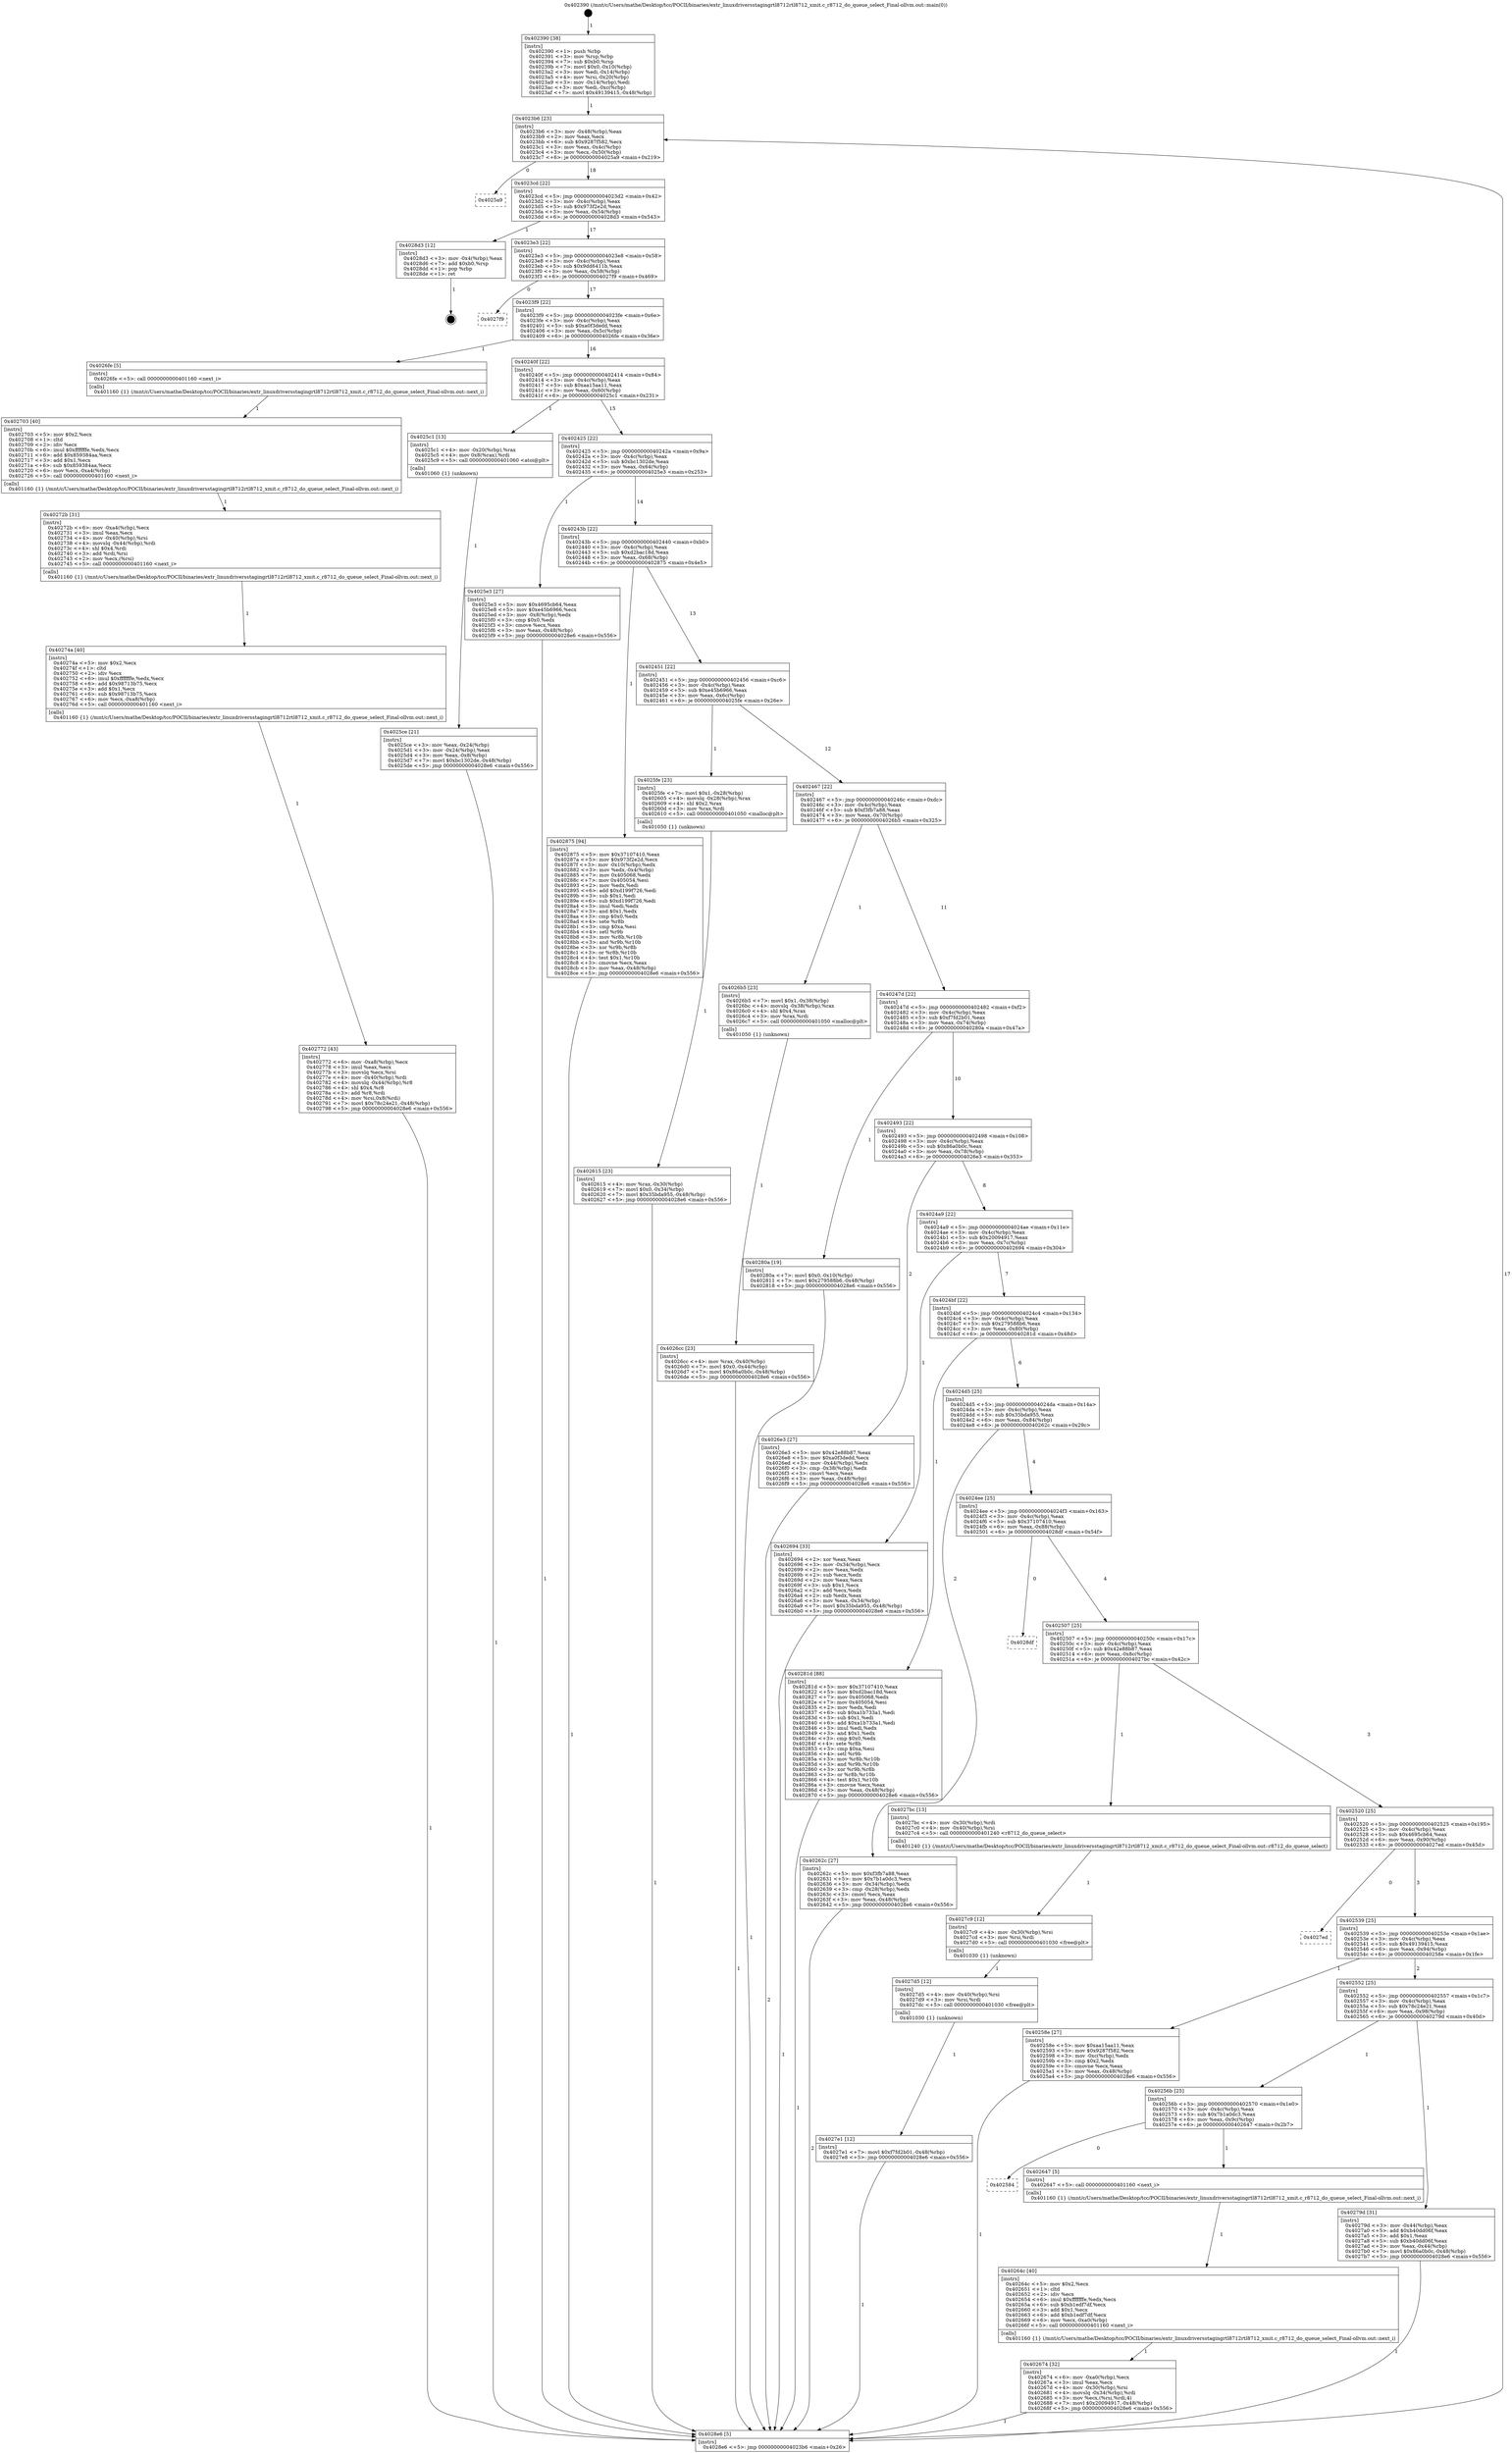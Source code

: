 digraph "0x402390" {
  label = "0x402390 (/mnt/c/Users/mathe/Desktop/tcc/POCII/binaries/extr_linuxdriversstagingrtl8712rtl8712_xmit.c_r8712_do_queue_select_Final-ollvm.out::main(0))"
  labelloc = "t"
  node[shape=record]

  Entry [label="",width=0.3,height=0.3,shape=circle,fillcolor=black,style=filled]
  "0x4023b6" [label="{
     0x4023b6 [23]\l
     | [instrs]\l
     &nbsp;&nbsp;0x4023b6 \<+3\>: mov -0x48(%rbp),%eax\l
     &nbsp;&nbsp;0x4023b9 \<+2\>: mov %eax,%ecx\l
     &nbsp;&nbsp;0x4023bb \<+6\>: sub $0x9287f582,%ecx\l
     &nbsp;&nbsp;0x4023c1 \<+3\>: mov %eax,-0x4c(%rbp)\l
     &nbsp;&nbsp;0x4023c4 \<+3\>: mov %ecx,-0x50(%rbp)\l
     &nbsp;&nbsp;0x4023c7 \<+6\>: je 00000000004025a9 \<main+0x219\>\l
  }"]
  "0x4025a9" [label="{
     0x4025a9\l
  }", style=dashed]
  "0x4023cd" [label="{
     0x4023cd [22]\l
     | [instrs]\l
     &nbsp;&nbsp;0x4023cd \<+5\>: jmp 00000000004023d2 \<main+0x42\>\l
     &nbsp;&nbsp;0x4023d2 \<+3\>: mov -0x4c(%rbp),%eax\l
     &nbsp;&nbsp;0x4023d5 \<+5\>: sub $0x973f2e2d,%eax\l
     &nbsp;&nbsp;0x4023da \<+3\>: mov %eax,-0x54(%rbp)\l
     &nbsp;&nbsp;0x4023dd \<+6\>: je 00000000004028d3 \<main+0x543\>\l
  }"]
  Exit [label="",width=0.3,height=0.3,shape=circle,fillcolor=black,style=filled,peripheries=2]
  "0x4028d3" [label="{
     0x4028d3 [12]\l
     | [instrs]\l
     &nbsp;&nbsp;0x4028d3 \<+3\>: mov -0x4(%rbp),%eax\l
     &nbsp;&nbsp;0x4028d6 \<+7\>: add $0xb0,%rsp\l
     &nbsp;&nbsp;0x4028dd \<+1\>: pop %rbp\l
     &nbsp;&nbsp;0x4028de \<+1\>: ret\l
  }"]
  "0x4023e3" [label="{
     0x4023e3 [22]\l
     | [instrs]\l
     &nbsp;&nbsp;0x4023e3 \<+5\>: jmp 00000000004023e8 \<main+0x58\>\l
     &nbsp;&nbsp;0x4023e8 \<+3\>: mov -0x4c(%rbp),%eax\l
     &nbsp;&nbsp;0x4023eb \<+5\>: sub $0x9dd6411b,%eax\l
     &nbsp;&nbsp;0x4023f0 \<+3\>: mov %eax,-0x58(%rbp)\l
     &nbsp;&nbsp;0x4023f3 \<+6\>: je 00000000004027f9 \<main+0x469\>\l
  }"]
  "0x4027e1" [label="{
     0x4027e1 [12]\l
     | [instrs]\l
     &nbsp;&nbsp;0x4027e1 \<+7\>: movl $0xf7fd2b01,-0x48(%rbp)\l
     &nbsp;&nbsp;0x4027e8 \<+5\>: jmp 00000000004028e6 \<main+0x556\>\l
  }"]
  "0x4027f9" [label="{
     0x4027f9\l
  }", style=dashed]
  "0x4023f9" [label="{
     0x4023f9 [22]\l
     | [instrs]\l
     &nbsp;&nbsp;0x4023f9 \<+5\>: jmp 00000000004023fe \<main+0x6e\>\l
     &nbsp;&nbsp;0x4023fe \<+3\>: mov -0x4c(%rbp),%eax\l
     &nbsp;&nbsp;0x402401 \<+5\>: sub $0xa0f3dedd,%eax\l
     &nbsp;&nbsp;0x402406 \<+3\>: mov %eax,-0x5c(%rbp)\l
     &nbsp;&nbsp;0x402409 \<+6\>: je 00000000004026fe \<main+0x36e\>\l
  }"]
  "0x4027d5" [label="{
     0x4027d5 [12]\l
     | [instrs]\l
     &nbsp;&nbsp;0x4027d5 \<+4\>: mov -0x40(%rbp),%rsi\l
     &nbsp;&nbsp;0x4027d9 \<+3\>: mov %rsi,%rdi\l
     &nbsp;&nbsp;0x4027dc \<+5\>: call 0000000000401030 \<free@plt\>\l
     | [calls]\l
     &nbsp;&nbsp;0x401030 \{1\} (unknown)\l
  }"]
  "0x4026fe" [label="{
     0x4026fe [5]\l
     | [instrs]\l
     &nbsp;&nbsp;0x4026fe \<+5\>: call 0000000000401160 \<next_i\>\l
     | [calls]\l
     &nbsp;&nbsp;0x401160 \{1\} (/mnt/c/Users/mathe/Desktop/tcc/POCII/binaries/extr_linuxdriversstagingrtl8712rtl8712_xmit.c_r8712_do_queue_select_Final-ollvm.out::next_i)\l
  }"]
  "0x40240f" [label="{
     0x40240f [22]\l
     | [instrs]\l
     &nbsp;&nbsp;0x40240f \<+5\>: jmp 0000000000402414 \<main+0x84\>\l
     &nbsp;&nbsp;0x402414 \<+3\>: mov -0x4c(%rbp),%eax\l
     &nbsp;&nbsp;0x402417 \<+5\>: sub $0xaa15aa11,%eax\l
     &nbsp;&nbsp;0x40241c \<+3\>: mov %eax,-0x60(%rbp)\l
     &nbsp;&nbsp;0x40241f \<+6\>: je 00000000004025c1 \<main+0x231\>\l
  }"]
  "0x4027c9" [label="{
     0x4027c9 [12]\l
     | [instrs]\l
     &nbsp;&nbsp;0x4027c9 \<+4\>: mov -0x30(%rbp),%rsi\l
     &nbsp;&nbsp;0x4027cd \<+3\>: mov %rsi,%rdi\l
     &nbsp;&nbsp;0x4027d0 \<+5\>: call 0000000000401030 \<free@plt\>\l
     | [calls]\l
     &nbsp;&nbsp;0x401030 \{1\} (unknown)\l
  }"]
  "0x4025c1" [label="{
     0x4025c1 [13]\l
     | [instrs]\l
     &nbsp;&nbsp;0x4025c1 \<+4\>: mov -0x20(%rbp),%rax\l
     &nbsp;&nbsp;0x4025c5 \<+4\>: mov 0x8(%rax),%rdi\l
     &nbsp;&nbsp;0x4025c9 \<+5\>: call 0000000000401060 \<atoi@plt\>\l
     | [calls]\l
     &nbsp;&nbsp;0x401060 \{1\} (unknown)\l
  }"]
  "0x402425" [label="{
     0x402425 [22]\l
     | [instrs]\l
     &nbsp;&nbsp;0x402425 \<+5\>: jmp 000000000040242a \<main+0x9a\>\l
     &nbsp;&nbsp;0x40242a \<+3\>: mov -0x4c(%rbp),%eax\l
     &nbsp;&nbsp;0x40242d \<+5\>: sub $0xbc1302de,%eax\l
     &nbsp;&nbsp;0x402432 \<+3\>: mov %eax,-0x64(%rbp)\l
     &nbsp;&nbsp;0x402435 \<+6\>: je 00000000004025e3 \<main+0x253\>\l
  }"]
  "0x402772" [label="{
     0x402772 [43]\l
     | [instrs]\l
     &nbsp;&nbsp;0x402772 \<+6\>: mov -0xa8(%rbp),%ecx\l
     &nbsp;&nbsp;0x402778 \<+3\>: imul %eax,%ecx\l
     &nbsp;&nbsp;0x40277b \<+3\>: movslq %ecx,%rsi\l
     &nbsp;&nbsp;0x40277e \<+4\>: mov -0x40(%rbp),%rdi\l
     &nbsp;&nbsp;0x402782 \<+4\>: movslq -0x44(%rbp),%r8\l
     &nbsp;&nbsp;0x402786 \<+4\>: shl $0x4,%r8\l
     &nbsp;&nbsp;0x40278a \<+3\>: add %r8,%rdi\l
     &nbsp;&nbsp;0x40278d \<+4\>: mov %rsi,0x8(%rdi)\l
     &nbsp;&nbsp;0x402791 \<+7\>: movl $0x78c24e21,-0x48(%rbp)\l
     &nbsp;&nbsp;0x402798 \<+5\>: jmp 00000000004028e6 \<main+0x556\>\l
  }"]
  "0x4025e3" [label="{
     0x4025e3 [27]\l
     | [instrs]\l
     &nbsp;&nbsp;0x4025e3 \<+5\>: mov $0x4695cb64,%eax\l
     &nbsp;&nbsp;0x4025e8 \<+5\>: mov $0xe45b6966,%ecx\l
     &nbsp;&nbsp;0x4025ed \<+3\>: mov -0x8(%rbp),%edx\l
     &nbsp;&nbsp;0x4025f0 \<+3\>: cmp $0x0,%edx\l
     &nbsp;&nbsp;0x4025f3 \<+3\>: cmove %ecx,%eax\l
     &nbsp;&nbsp;0x4025f6 \<+3\>: mov %eax,-0x48(%rbp)\l
     &nbsp;&nbsp;0x4025f9 \<+5\>: jmp 00000000004028e6 \<main+0x556\>\l
  }"]
  "0x40243b" [label="{
     0x40243b [22]\l
     | [instrs]\l
     &nbsp;&nbsp;0x40243b \<+5\>: jmp 0000000000402440 \<main+0xb0\>\l
     &nbsp;&nbsp;0x402440 \<+3\>: mov -0x4c(%rbp),%eax\l
     &nbsp;&nbsp;0x402443 \<+5\>: sub $0xd2bac18d,%eax\l
     &nbsp;&nbsp;0x402448 \<+3\>: mov %eax,-0x68(%rbp)\l
     &nbsp;&nbsp;0x40244b \<+6\>: je 0000000000402875 \<main+0x4e5\>\l
  }"]
  "0x40274a" [label="{
     0x40274a [40]\l
     | [instrs]\l
     &nbsp;&nbsp;0x40274a \<+5\>: mov $0x2,%ecx\l
     &nbsp;&nbsp;0x40274f \<+1\>: cltd\l
     &nbsp;&nbsp;0x402750 \<+2\>: idiv %ecx\l
     &nbsp;&nbsp;0x402752 \<+6\>: imul $0xfffffffe,%edx,%ecx\l
     &nbsp;&nbsp;0x402758 \<+6\>: add $0x98713b75,%ecx\l
     &nbsp;&nbsp;0x40275e \<+3\>: add $0x1,%ecx\l
     &nbsp;&nbsp;0x402761 \<+6\>: sub $0x98713b75,%ecx\l
     &nbsp;&nbsp;0x402767 \<+6\>: mov %ecx,-0xa8(%rbp)\l
     &nbsp;&nbsp;0x40276d \<+5\>: call 0000000000401160 \<next_i\>\l
     | [calls]\l
     &nbsp;&nbsp;0x401160 \{1\} (/mnt/c/Users/mathe/Desktop/tcc/POCII/binaries/extr_linuxdriversstagingrtl8712rtl8712_xmit.c_r8712_do_queue_select_Final-ollvm.out::next_i)\l
  }"]
  "0x402875" [label="{
     0x402875 [94]\l
     | [instrs]\l
     &nbsp;&nbsp;0x402875 \<+5\>: mov $0x37107410,%eax\l
     &nbsp;&nbsp;0x40287a \<+5\>: mov $0x973f2e2d,%ecx\l
     &nbsp;&nbsp;0x40287f \<+3\>: mov -0x10(%rbp),%edx\l
     &nbsp;&nbsp;0x402882 \<+3\>: mov %edx,-0x4(%rbp)\l
     &nbsp;&nbsp;0x402885 \<+7\>: mov 0x405068,%edx\l
     &nbsp;&nbsp;0x40288c \<+7\>: mov 0x405054,%esi\l
     &nbsp;&nbsp;0x402893 \<+2\>: mov %edx,%edi\l
     &nbsp;&nbsp;0x402895 \<+6\>: add $0xd199f726,%edi\l
     &nbsp;&nbsp;0x40289b \<+3\>: sub $0x1,%edi\l
     &nbsp;&nbsp;0x40289e \<+6\>: sub $0xd199f726,%edi\l
     &nbsp;&nbsp;0x4028a4 \<+3\>: imul %edi,%edx\l
     &nbsp;&nbsp;0x4028a7 \<+3\>: and $0x1,%edx\l
     &nbsp;&nbsp;0x4028aa \<+3\>: cmp $0x0,%edx\l
     &nbsp;&nbsp;0x4028ad \<+4\>: sete %r8b\l
     &nbsp;&nbsp;0x4028b1 \<+3\>: cmp $0xa,%esi\l
     &nbsp;&nbsp;0x4028b4 \<+4\>: setl %r9b\l
     &nbsp;&nbsp;0x4028b8 \<+3\>: mov %r8b,%r10b\l
     &nbsp;&nbsp;0x4028bb \<+3\>: and %r9b,%r10b\l
     &nbsp;&nbsp;0x4028be \<+3\>: xor %r9b,%r8b\l
     &nbsp;&nbsp;0x4028c1 \<+3\>: or %r8b,%r10b\l
     &nbsp;&nbsp;0x4028c4 \<+4\>: test $0x1,%r10b\l
     &nbsp;&nbsp;0x4028c8 \<+3\>: cmovne %ecx,%eax\l
     &nbsp;&nbsp;0x4028cb \<+3\>: mov %eax,-0x48(%rbp)\l
     &nbsp;&nbsp;0x4028ce \<+5\>: jmp 00000000004028e6 \<main+0x556\>\l
  }"]
  "0x402451" [label="{
     0x402451 [22]\l
     | [instrs]\l
     &nbsp;&nbsp;0x402451 \<+5\>: jmp 0000000000402456 \<main+0xc6\>\l
     &nbsp;&nbsp;0x402456 \<+3\>: mov -0x4c(%rbp),%eax\l
     &nbsp;&nbsp;0x402459 \<+5\>: sub $0xe45b6966,%eax\l
     &nbsp;&nbsp;0x40245e \<+3\>: mov %eax,-0x6c(%rbp)\l
     &nbsp;&nbsp;0x402461 \<+6\>: je 00000000004025fe \<main+0x26e\>\l
  }"]
  "0x40272b" [label="{
     0x40272b [31]\l
     | [instrs]\l
     &nbsp;&nbsp;0x40272b \<+6\>: mov -0xa4(%rbp),%ecx\l
     &nbsp;&nbsp;0x402731 \<+3\>: imul %eax,%ecx\l
     &nbsp;&nbsp;0x402734 \<+4\>: mov -0x40(%rbp),%rsi\l
     &nbsp;&nbsp;0x402738 \<+4\>: movslq -0x44(%rbp),%rdi\l
     &nbsp;&nbsp;0x40273c \<+4\>: shl $0x4,%rdi\l
     &nbsp;&nbsp;0x402740 \<+3\>: add %rdi,%rsi\l
     &nbsp;&nbsp;0x402743 \<+2\>: mov %ecx,(%rsi)\l
     &nbsp;&nbsp;0x402745 \<+5\>: call 0000000000401160 \<next_i\>\l
     | [calls]\l
     &nbsp;&nbsp;0x401160 \{1\} (/mnt/c/Users/mathe/Desktop/tcc/POCII/binaries/extr_linuxdriversstagingrtl8712rtl8712_xmit.c_r8712_do_queue_select_Final-ollvm.out::next_i)\l
  }"]
  "0x4025fe" [label="{
     0x4025fe [23]\l
     | [instrs]\l
     &nbsp;&nbsp;0x4025fe \<+7\>: movl $0x1,-0x28(%rbp)\l
     &nbsp;&nbsp;0x402605 \<+4\>: movslq -0x28(%rbp),%rax\l
     &nbsp;&nbsp;0x402609 \<+4\>: shl $0x2,%rax\l
     &nbsp;&nbsp;0x40260d \<+3\>: mov %rax,%rdi\l
     &nbsp;&nbsp;0x402610 \<+5\>: call 0000000000401050 \<malloc@plt\>\l
     | [calls]\l
     &nbsp;&nbsp;0x401050 \{1\} (unknown)\l
  }"]
  "0x402467" [label="{
     0x402467 [22]\l
     | [instrs]\l
     &nbsp;&nbsp;0x402467 \<+5\>: jmp 000000000040246c \<main+0xdc\>\l
     &nbsp;&nbsp;0x40246c \<+3\>: mov -0x4c(%rbp),%eax\l
     &nbsp;&nbsp;0x40246f \<+5\>: sub $0xf3fb7a88,%eax\l
     &nbsp;&nbsp;0x402474 \<+3\>: mov %eax,-0x70(%rbp)\l
     &nbsp;&nbsp;0x402477 \<+6\>: je 00000000004026b5 \<main+0x325\>\l
  }"]
  "0x402703" [label="{
     0x402703 [40]\l
     | [instrs]\l
     &nbsp;&nbsp;0x402703 \<+5\>: mov $0x2,%ecx\l
     &nbsp;&nbsp;0x402708 \<+1\>: cltd\l
     &nbsp;&nbsp;0x402709 \<+2\>: idiv %ecx\l
     &nbsp;&nbsp;0x40270b \<+6\>: imul $0xfffffffe,%edx,%ecx\l
     &nbsp;&nbsp;0x402711 \<+6\>: add $0x859384aa,%ecx\l
     &nbsp;&nbsp;0x402717 \<+3\>: add $0x1,%ecx\l
     &nbsp;&nbsp;0x40271a \<+6\>: sub $0x859384aa,%ecx\l
     &nbsp;&nbsp;0x402720 \<+6\>: mov %ecx,-0xa4(%rbp)\l
     &nbsp;&nbsp;0x402726 \<+5\>: call 0000000000401160 \<next_i\>\l
     | [calls]\l
     &nbsp;&nbsp;0x401160 \{1\} (/mnt/c/Users/mathe/Desktop/tcc/POCII/binaries/extr_linuxdriversstagingrtl8712rtl8712_xmit.c_r8712_do_queue_select_Final-ollvm.out::next_i)\l
  }"]
  "0x4026b5" [label="{
     0x4026b5 [23]\l
     | [instrs]\l
     &nbsp;&nbsp;0x4026b5 \<+7\>: movl $0x1,-0x38(%rbp)\l
     &nbsp;&nbsp;0x4026bc \<+4\>: movslq -0x38(%rbp),%rax\l
     &nbsp;&nbsp;0x4026c0 \<+4\>: shl $0x4,%rax\l
     &nbsp;&nbsp;0x4026c4 \<+3\>: mov %rax,%rdi\l
     &nbsp;&nbsp;0x4026c7 \<+5\>: call 0000000000401050 \<malloc@plt\>\l
     | [calls]\l
     &nbsp;&nbsp;0x401050 \{1\} (unknown)\l
  }"]
  "0x40247d" [label="{
     0x40247d [22]\l
     | [instrs]\l
     &nbsp;&nbsp;0x40247d \<+5\>: jmp 0000000000402482 \<main+0xf2\>\l
     &nbsp;&nbsp;0x402482 \<+3\>: mov -0x4c(%rbp),%eax\l
     &nbsp;&nbsp;0x402485 \<+5\>: sub $0xf7fd2b01,%eax\l
     &nbsp;&nbsp;0x40248a \<+3\>: mov %eax,-0x74(%rbp)\l
     &nbsp;&nbsp;0x40248d \<+6\>: je 000000000040280a \<main+0x47a\>\l
  }"]
  "0x4026cc" [label="{
     0x4026cc [23]\l
     | [instrs]\l
     &nbsp;&nbsp;0x4026cc \<+4\>: mov %rax,-0x40(%rbp)\l
     &nbsp;&nbsp;0x4026d0 \<+7\>: movl $0x0,-0x44(%rbp)\l
     &nbsp;&nbsp;0x4026d7 \<+7\>: movl $0x86a0b0c,-0x48(%rbp)\l
     &nbsp;&nbsp;0x4026de \<+5\>: jmp 00000000004028e6 \<main+0x556\>\l
  }"]
  "0x40280a" [label="{
     0x40280a [19]\l
     | [instrs]\l
     &nbsp;&nbsp;0x40280a \<+7\>: movl $0x0,-0x10(%rbp)\l
     &nbsp;&nbsp;0x402811 \<+7\>: movl $0x279588b6,-0x48(%rbp)\l
     &nbsp;&nbsp;0x402818 \<+5\>: jmp 00000000004028e6 \<main+0x556\>\l
  }"]
  "0x402493" [label="{
     0x402493 [22]\l
     | [instrs]\l
     &nbsp;&nbsp;0x402493 \<+5\>: jmp 0000000000402498 \<main+0x108\>\l
     &nbsp;&nbsp;0x402498 \<+3\>: mov -0x4c(%rbp),%eax\l
     &nbsp;&nbsp;0x40249b \<+5\>: sub $0x86a0b0c,%eax\l
     &nbsp;&nbsp;0x4024a0 \<+3\>: mov %eax,-0x78(%rbp)\l
     &nbsp;&nbsp;0x4024a3 \<+6\>: je 00000000004026e3 \<main+0x353\>\l
  }"]
  "0x402674" [label="{
     0x402674 [32]\l
     | [instrs]\l
     &nbsp;&nbsp;0x402674 \<+6\>: mov -0xa0(%rbp),%ecx\l
     &nbsp;&nbsp;0x40267a \<+3\>: imul %eax,%ecx\l
     &nbsp;&nbsp;0x40267d \<+4\>: mov -0x30(%rbp),%rsi\l
     &nbsp;&nbsp;0x402681 \<+4\>: movslq -0x34(%rbp),%rdi\l
     &nbsp;&nbsp;0x402685 \<+3\>: mov %ecx,(%rsi,%rdi,4)\l
     &nbsp;&nbsp;0x402688 \<+7\>: movl $0x20094917,-0x48(%rbp)\l
     &nbsp;&nbsp;0x40268f \<+5\>: jmp 00000000004028e6 \<main+0x556\>\l
  }"]
  "0x4026e3" [label="{
     0x4026e3 [27]\l
     | [instrs]\l
     &nbsp;&nbsp;0x4026e3 \<+5\>: mov $0x42e88b87,%eax\l
     &nbsp;&nbsp;0x4026e8 \<+5\>: mov $0xa0f3dedd,%ecx\l
     &nbsp;&nbsp;0x4026ed \<+3\>: mov -0x44(%rbp),%edx\l
     &nbsp;&nbsp;0x4026f0 \<+3\>: cmp -0x38(%rbp),%edx\l
     &nbsp;&nbsp;0x4026f3 \<+3\>: cmovl %ecx,%eax\l
     &nbsp;&nbsp;0x4026f6 \<+3\>: mov %eax,-0x48(%rbp)\l
     &nbsp;&nbsp;0x4026f9 \<+5\>: jmp 00000000004028e6 \<main+0x556\>\l
  }"]
  "0x4024a9" [label="{
     0x4024a9 [22]\l
     | [instrs]\l
     &nbsp;&nbsp;0x4024a9 \<+5\>: jmp 00000000004024ae \<main+0x11e\>\l
     &nbsp;&nbsp;0x4024ae \<+3\>: mov -0x4c(%rbp),%eax\l
     &nbsp;&nbsp;0x4024b1 \<+5\>: sub $0x20094917,%eax\l
     &nbsp;&nbsp;0x4024b6 \<+3\>: mov %eax,-0x7c(%rbp)\l
     &nbsp;&nbsp;0x4024b9 \<+6\>: je 0000000000402694 \<main+0x304\>\l
  }"]
  "0x40264c" [label="{
     0x40264c [40]\l
     | [instrs]\l
     &nbsp;&nbsp;0x40264c \<+5\>: mov $0x2,%ecx\l
     &nbsp;&nbsp;0x402651 \<+1\>: cltd\l
     &nbsp;&nbsp;0x402652 \<+2\>: idiv %ecx\l
     &nbsp;&nbsp;0x402654 \<+6\>: imul $0xfffffffe,%edx,%ecx\l
     &nbsp;&nbsp;0x40265a \<+6\>: sub $0xb1edf7df,%ecx\l
     &nbsp;&nbsp;0x402660 \<+3\>: add $0x1,%ecx\l
     &nbsp;&nbsp;0x402663 \<+6\>: add $0xb1edf7df,%ecx\l
     &nbsp;&nbsp;0x402669 \<+6\>: mov %ecx,-0xa0(%rbp)\l
     &nbsp;&nbsp;0x40266f \<+5\>: call 0000000000401160 \<next_i\>\l
     | [calls]\l
     &nbsp;&nbsp;0x401160 \{1\} (/mnt/c/Users/mathe/Desktop/tcc/POCII/binaries/extr_linuxdriversstagingrtl8712rtl8712_xmit.c_r8712_do_queue_select_Final-ollvm.out::next_i)\l
  }"]
  "0x402694" [label="{
     0x402694 [33]\l
     | [instrs]\l
     &nbsp;&nbsp;0x402694 \<+2\>: xor %eax,%eax\l
     &nbsp;&nbsp;0x402696 \<+3\>: mov -0x34(%rbp),%ecx\l
     &nbsp;&nbsp;0x402699 \<+2\>: mov %eax,%edx\l
     &nbsp;&nbsp;0x40269b \<+2\>: sub %ecx,%edx\l
     &nbsp;&nbsp;0x40269d \<+2\>: mov %eax,%ecx\l
     &nbsp;&nbsp;0x40269f \<+3\>: sub $0x1,%ecx\l
     &nbsp;&nbsp;0x4026a2 \<+2\>: add %ecx,%edx\l
     &nbsp;&nbsp;0x4026a4 \<+2\>: sub %edx,%eax\l
     &nbsp;&nbsp;0x4026a6 \<+3\>: mov %eax,-0x34(%rbp)\l
     &nbsp;&nbsp;0x4026a9 \<+7\>: movl $0x35bda955,-0x48(%rbp)\l
     &nbsp;&nbsp;0x4026b0 \<+5\>: jmp 00000000004028e6 \<main+0x556\>\l
  }"]
  "0x4024bf" [label="{
     0x4024bf [22]\l
     | [instrs]\l
     &nbsp;&nbsp;0x4024bf \<+5\>: jmp 00000000004024c4 \<main+0x134\>\l
     &nbsp;&nbsp;0x4024c4 \<+3\>: mov -0x4c(%rbp),%eax\l
     &nbsp;&nbsp;0x4024c7 \<+5\>: sub $0x279588b6,%eax\l
     &nbsp;&nbsp;0x4024cc \<+3\>: mov %eax,-0x80(%rbp)\l
     &nbsp;&nbsp;0x4024cf \<+6\>: je 000000000040281d \<main+0x48d\>\l
  }"]
  "0x402584" [label="{
     0x402584\l
  }", style=dashed]
  "0x40281d" [label="{
     0x40281d [88]\l
     | [instrs]\l
     &nbsp;&nbsp;0x40281d \<+5\>: mov $0x37107410,%eax\l
     &nbsp;&nbsp;0x402822 \<+5\>: mov $0xd2bac18d,%ecx\l
     &nbsp;&nbsp;0x402827 \<+7\>: mov 0x405068,%edx\l
     &nbsp;&nbsp;0x40282e \<+7\>: mov 0x405054,%esi\l
     &nbsp;&nbsp;0x402835 \<+2\>: mov %edx,%edi\l
     &nbsp;&nbsp;0x402837 \<+6\>: sub $0xa1b733a1,%edi\l
     &nbsp;&nbsp;0x40283d \<+3\>: sub $0x1,%edi\l
     &nbsp;&nbsp;0x402840 \<+6\>: add $0xa1b733a1,%edi\l
     &nbsp;&nbsp;0x402846 \<+3\>: imul %edi,%edx\l
     &nbsp;&nbsp;0x402849 \<+3\>: and $0x1,%edx\l
     &nbsp;&nbsp;0x40284c \<+3\>: cmp $0x0,%edx\l
     &nbsp;&nbsp;0x40284f \<+4\>: sete %r8b\l
     &nbsp;&nbsp;0x402853 \<+3\>: cmp $0xa,%esi\l
     &nbsp;&nbsp;0x402856 \<+4\>: setl %r9b\l
     &nbsp;&nbsp;0x40285a \<+3\>: mov %r8b,%r10b\l
     &nbsp;&nbsp;0x40285d \<+3\>: and %r9b,%r10b\l
     &nbsp;&nbsp;0x402860 \<+3\>: xor %r9b,%r8b\l
     &nbsp;&nbsp;0x402863 \<+3\>: or %r8b,%r10b\l
     &nbsp;&nbsp;0x402866 \<+4\>: test $0x1,%r10b\l
     &nbsp;&nbsp;0x40286a \<+3\>: cmovne %ecx,%eax\l
     &nbsp;&nbsp;0x40286d \<+3\>: mov %eax,-0x48(%rbp)\l
     &nbsp;&nbsp;0x402870 \<+5\>: jmp 00000000004028e6 \<main+0x556\>\l
  }"]
  "0x4024d5" [label="{
     0x4024d5 [25]\l
     | [instrs]\l
     &nbsp;&nbsp;0x4024d5 \<+5\>: jmp 00000000004024da \<main+0x14a\>\l
     &nbsp;&nbsp;0x4024da \<+3\>: mov -0x4c(%rbp),%eax\l
     &nbsp;&nbsp;0x4024dd \<+5\>: sub $0x35bda955,%eax\l
     &nbsp;&nbsp;0x4024e2 \<+6\>: mov %eax,-0x84(%rbp)\l
     &nbsp;&nbsp;0x4024e8 \<+6\>: je 000000000040262c \<main+0x29c\>\l
  }"]
  "0x402647" [label="{
     0x402647 [5]\l
     | [instrs]\l
     &nbsp;&nbsp;0x402647 \<+5\>: call 0000000000401160 \<next_i\>\l
     | [calls]\l
     &nbsp;&nbsp;0x401160 \{1\} (/mnt/c/Users/mathe/Desktop/tcc/POCII/binaries/extr_linuxdriversstagingrtl8712rtl8712_xmit.c_r8712_do_queue_select_Final-ollvm.out::next_i)\l
  }"]
  "0x40262c" [label="{
     0x40262c [27]\l
     | [instrs]\l
     &nbsp;&nbsp;0x40262c \<+5\>: mov $0xf3fb7a88,%eax\l
     &nbsp;&nbsp;0x402631 \<+5\>: mov $0x7b1a0dc3,%ecx\l
     &nbsp;&nbsp;0x402636 \<+3\>: mov -0x34(%rbp),%edx\l
     &nbsp;&nbsp;0x402639 \<+3\>: cmp -0x28(%rbp),%edx\l
     &nbsp;&nbsp;0x40263c \<+3\>: cmovl %ecx,%eax\l
     &nbsp;&nbsp;0x40263f \<+3\>: mov %eax,-0x48(%rbp)\l
     &nbsp;&nbsp;0x402642 \<+5\>: jmp 00000000004028e6 \<main+0x556\>\l
  }"]
  "0x4024ee" [label="{
     0x4024ee [25]\l
     | [instrs]\l
     &nbsp;&nbsp;0x4024ee \<+5\>: jmp 00000000004024f3 \<main+0x163\>\l
     &nbsp;&nbsp;0x4024f3 \<+3\>: mov -0x4c(%rbp),%eax\l
     &nbsp;&nbsp;0x4024f6 \<+5\>: sub $0x37107410,%eax\l
     &nbsp;&nbsp;0x4024fb \<+6\>: mov %eax,-0x88(%rbp)\l
     &nbsp;&nbsp;0x402501 \<+6\>: je 00000000004028df \<main+0x54f\>\l
  }"]
  "0x40256b" [label="{
     0x40256b [25]\l
     | [instrs]\l
     &nbsp;&nbsp;0x40256b \<+5\>: jmp 0000000000402570 \<main+0x1e0\>\l
     &nbsp;&nbsp;0x402570 \<+3\>: mov -0x4c(%rbp),%eax\l
     &nbsp;&nbsp;0x402573 \<+5\>: sub $0x7b1a0dc3,%eax\l
     &nbsp;&nbsp;0x402578 \<+6\>: mov %eax,-0x9c(%rbp)\l
     &nbsp;&nbsp;0x40257e \<+6\>: je 0000000000402647 \<main+0x2b7\>\l
  }"]
  "0x4028df" [label="{
     0x4028df\l
  }", style=dashed]
  "0x402507" [label="{
     0x402507 [25]\l
     | [instrs]\l
     &nbsp;&nbsp;0x402507 \<+5\>: jmp 000000000040250c \<main+0x17c\>\l
     &nbsp;&nbsp;0x40250c \<+3\>: mov -0x4c(%rbp),%eax\l
     &nbsp;&nbsp;0x40250f \<+5\>: sub $0x42e88b87,%eax\l
     &nbsp;&nbsp;0x402514 \<+6\>: mov %eax,-0x8c(%rbp)\l
     &nbsp;&nbsp;0x40251a \<+6\>: je 00000000004027bc \<main+0x42c\>\l
  }"]
  "0x40279d" [label="{
     0x40279d [31]\l
     | [instrs]\l
     &nbsp;&nbsp;0x40279d \<+3\>: mov -0x44(%rbp),%eax\l
     &nbsp;&nbsp;0x4027a0 \<+5\>: add $0xb40dd06f,%eax\l
     &nbsp;&nbsp;0x4027a5 \<+3\>: add $0x1,%eax\l
     &nbsp;&nbsp;0x4027a8 \<+5\>: sub $0xb40dd06f,%eax\l
     &nbsp;&nbsp;0x4027ad \<+3\>: mov %eax,-0x44(%rbp)\l
     &nbsp;&nbsp;0x4027b0 \<+7\>: movl $0x86a0b0c,-0x48(%rbp)\l
     &nbsp;&nbsp;0x4027b7 \<+5\>: jmp 00000000004028e6 \<main+0x556\>\l
  }"]
  "0x4027bc" [label="{
     0x4027bc [13]\l
     | [instrs]\l
     &nbsp;&nbsp;0x4027bc \<+4\>: mov -0x30(%rbp),%rdi\l
     &nbsp;&nbsp;0x4027c0 \<+4\>: mov -0x40(%rbp),%rsi\l
     &nbsp;&nbsp;0x4027c4 \<+5\>: call 0000000000401240 \<r8712_do_queue_select\>\l
     | [calls]\l
     &nbsp;&nbsp;0x401240 \{1\} (/mnt/c/Users/mathe/Desktop/tcc/POCII/binaries/extr_linuxdriversstagingrtl8712rtl8712_xmit.c_r8712_do_queue_select_Final-ollvm.out::r8712_do_queue_select)\l
  }"]
  "0x402520" [label="{
     0x402520 [25]\l
     | [instrs]\l
     &nbsp;&nbsp;0x402520 \<+5\>: jmp 0000000000402525 \<main+0x195\>\l
     &nbsp;&nbsp;0x402525 \<+3\>: mov -0x4c(%rbp),%eax\l
     &nbsp;&nbsp;0x402528 \<+5\>: sub $0x4695cb64,%eax\l
     &nbsp;&nbsp;0x40252d \<+6\>: mov %eax,-0x90(%rbp)\l
     &nbsp;&nbsp;0x402533 \<+6\>: je 00000000004027ed \<main+0x45d\>\l
  }"]
  "0x402615" [label="{
     0x402615 [23]\l
     | [instrs]\l
     &nbsp;&nbsp;0x402615 \<+4\>: mov %rax,-0x30(%rbp)\l
     &nbsp;&nbsp;0x402619 \<+7\>: movl $0x0,-0x34(%rbp)\l
     &nbsp;&nbsp;0x402620 \<+7\>: movl $0x35bda955,-0x48(%rbp)\l
     &nbsp;&nbsp;0x402627 \<+5\>: jmp 00000000004028e6 \<main+0x556\>\l
  }"]
  "0x4027ed" [label="{
     0x4027ed\l
  }", style=dashed]
  "0x402539" [label="{
     0x402539 [25]\l
     | [instrs]\l
     &nbsp;&nbsp;0x402539 \<+5\>: jmp 000000000040253e \<main+0x1ae\>\l
     &nbsp;&nbsp;0x40253e \<+3\>: mov -0x4c(%rbp),%eax\l
     &nbsp;&nbsp;0x402541 \<+5\>: sub $0x49139415,%eax\l
     &nbsp;&nbsp;0x402546 \<+6\>: mov %eax,-0x94(%rbp)\l
     &nbsp;&nbsp;0x40254c \<+6\>: je 000000000040258e \<main+0x1fe\>\l
  }"]
  "0x4025ce" [label="{
     0x4025ce [21]\l
     | [instrs]\l
     &nbsp;&nbsp;0x4025ce \<+3\>: mov %eax,-0x24(%rbp)\l
     &nbsp;&nbsp;0x4025d1 \<+3\>: mov -0x24(%rbp),%eax\l
     &nbsp;&nbsp;0x4025d4 \<+3\>: mov %eax,-0x8(%rbp)\l
     &nbsp;&nbsp;0x4025d7 \<+7\>: movl $0xbc1302de,-0x48(%rbp)\l
     &nbsp;&nbsp;0x4025de \<+5\>: jmp 00000000004028e6 \<main+0x556\>\l
  }"]
  "0x40258e" [label="{
     0x40258e [27]\l
     | [instrs]\l
     &nbsp;&nbsp;0x40258e \<+5\>: mov $0xaa15aa11,%eax\l
     &nbsp;&nbsp;0x402593 \<+5\>: mov $0x9287f582,%ecx\l
     &nbsp;&nbsp;0x402598 \<+3\>: mov -0xc(%rbp),%edx\l
     &nbsp;&nbsp;0x40259b \<+3\>: cmp $0x2,%edx\l
     &nbsp;&nbsp;0x40259e \<+3\>: cmovne %ecx,%eax\l
     &nbsp;&nbsp;0x4025a1 \<+3\>: mov %eax,-0x48(%rbp)\l
     &nbsp;&nbsp;0x4025a4 \<+5\>: jmp 00000000004028e6 \<main+0x556\>\l
  }"]
  "0x402552" [label="{
     0x402552 [25]\l
     | [instrs]\l
     &nbsp;&nbsp;0x402552 \<+5\>: jmp 0000000000402557 \<main+0x1c7\>\l
     &nbsp;&nbsp;0x402557 \<+3\>: mov -0x4c(%rbp),%eax\l
     &nbsp;&nbsp;0x40255a \<+5\>: sub $0x78c24e21,%eax\l
     &nbsp;&nbsp;0x40255f \<+6\>: mov %eax,-0x98(%rbp)\l
     &nbsp;&nbsp;0x402565 \<+6\>: je 000000000040279d \<main+0x40d\>\l
  }"]
  "0x4028e6" [label="{
     0x4028e6 [5]\l
     | [instrs]\l
     &nbsp;&nbsp;0x4028e6 \<+5\>: jmp 00000000004023b6 \<main+0x26\>\l
  }"]
  "0x402390" [label="{
     0x402390 [38]\l
     | [instrs]\l
     &nbsp;&nbsp;0x402390 \<+1\>: push %rbp\l
     &nbsp;&nbsp;0x402391 \<+3\>: mov %rsp,%rbp\l
     &nbsp;&nbsp;0x402394 \<+7\>: sub $0xb0,%rsp\l
     &nbsp;&nbsp;0x40239b \<+7\>: movl $0x0,-0x10(%rbp)\l
     &nbsp;&nbsp;0x4023a2 \<+3\>: mov %edi,-0x14(%rbp)\l
     &nbsp;&nbsp;0x4023a5 \<+4\>: mov %rsi,-0x20(%rbp)\l
     &nbsp;&nbsp;0x4023a9 \<+3\>: mov -0x14(%rbp),%edi\l
     &nbsp;&nbsp;0x4023ac \<+3\>: mov %edi,-0xc(%rbp)\l
     &nbsp;&nbsp;0x4023af \<+7\>: movl $0x49139415,-0x48(%rbp)\l
  }"]
  Entry -> "0x402390" [label=" 1"]
  "0x4023b6" -> "0x4025a9" [label=" 0"]
  "0x4023b6" -> "0x4023cd" [label=" 18"]
  "0x4028d3" -> Exit [label=" 1"]
  "0x4023cd" -> "0x4028d3" [label=" 1"]
  "0x4023cd" -> "0x4023e3" [label=" 17"]
  "0x402875" -> "0x4028e6" [label=" 1"]
  "0x4023e3" -> "0x4027f9" [label=" 0"]
  "0x4023e3" -> "0x4023f9" [label=" 17"]
  "0x40281d" -> "0x4028e6" [label=" 1"]
  "0x4023f9" -> "0x4026fe" [label=" 1"]
  "0x4023f9" -> "0x40240f" [label=" 16"]
  "0x40280a" -> "0x4028e6" [label=" 1"]
  "0x40240f" -> "0x4025c1" [label=" 1"]
  "0x40240f" -> "0x402425" [label=" 15"]
  "0x4027e1" -> "0x4028e6" [label=" 1"]
  "0x402425" -> "0x4025e3" [label=" 1"]
  "0x402425" -> "0x40243b" [label=" 14"]
  "0x4027d5" -> "0x4027e1" [label=" 1"]
  "0x40243b" -> "0x402875" [label=" 1"]
  "0x40243b" -> "0x402451" [label=" 13"]
  "0x4027c9" -> "0x4027d5" [label=" 1"]
  "0x402451" -> "0x4025fe" [label=" 1"]
  "0x402451" -> "0x402467" [label=" 12"]
  "0x4027bc" -> "0x4027c9" [label=" 1"]
  "0x402467" -> "0x4026b5" [label=" 1"]
  "0x402467" -> "0x40247d" [label=" 11"]
  "0x40279d" -> "0x4028e6" [label=" 1"]
  "0x40247d" -> "0x40280a" [label=" 1"]
  "0x40247d" -> "0x402493" [label=" 10"]
  "0x402772" -> "0x4028e6" [label=" 1"]
  "0x402493" -> "0x4026e3" [label=" 2"]
  "0x402493" -> "0x4024a9" [label=" 8"]
  "0x40274a" -> "0x402772" [label=" 1"]
  "0x4024a9" -> "0x402694" [label=" 1"]
  "0x4024a9" -> "0x4024bf" [label=" 7"]
  "0x40272b" -> "0x40274a" [label=" 1"]
  "0x4024bf" -> "0x40281d" [label=" 1"]
  "0x4024bf" -> "0x4024d5" [label=" 6"]
  "0x402703" -> "0x40272b" [label=" 1"]
  "0x4024d5" -> "0x40262c" [label=" 2"]
  "0x4024d5" -> "0x4024ee" [label=" 4"]
  "0x4026fe" -> "0x402703" [label=" 1"]
  "0x4024ee" -> "0x4028df" [label=" 0"]
  "0x4024ee" -> "0x402507" [label=" 4"]
  "0x4026cc" -> "0x4028e6" [label=" 1"]
  "0x402507" -> "0x4027bc" [label=" 1"]
  "0x402507" -> "0x402520" [label=" 3"]
  "0x4026b5" -> "0x4026cc" [label=" 1"]
  "0x402520" -> "0x4027ed" [label=" 0"]
  "0x402520" -> "0x402539" [label=" 3"]
  "0x402674" -> "0x4028e6" [label=" 1"]
  "0x402539" -> "0x40258e" [label=" 1"]
  "0x402539" -> "0x402552" [label=" 2"]
  "0x40258e" -> "0x4028e6" [label=" 1"]
  "0x402390" -> "0x4023b6" [label=" 1"]
  "0x4028e6" -> "0x4023b6" [label=" 17"]
  "0x4025c1" -> "0x4025ce" [label=" 1"]
  "0x4025ce" -> "0x4028e6" [label=" 1"]
  "0x4025e3" -> "0x4028e6" [label=" 1"]
  "0x4025fe" -> "0x402615" [label=" 1"]
  "0x402615" -> "0x4028e6" [label=" 1"]
  "0x40262c" -> "0x4028e6" [label=" 2"]
  "0x402694" -> "0x4028e6" [label=" 1"]
  "0x402552" -> "0x40279d" [label=" 1"]
  "0x402552" -> "0x40256b" [label=" 1"]
  "0x4026e3" -> "0x4028e6" [label=" 2"]
  "0x40256b" -> "0x402647" [label=" 1"]
  "0x40256b" -> "0x402584" [label=" 0"]
  "0x402647" -> "0x40264c" [label=" 1"]
  "0x40264c" -> "0x402674" [label=" 1"]
}
